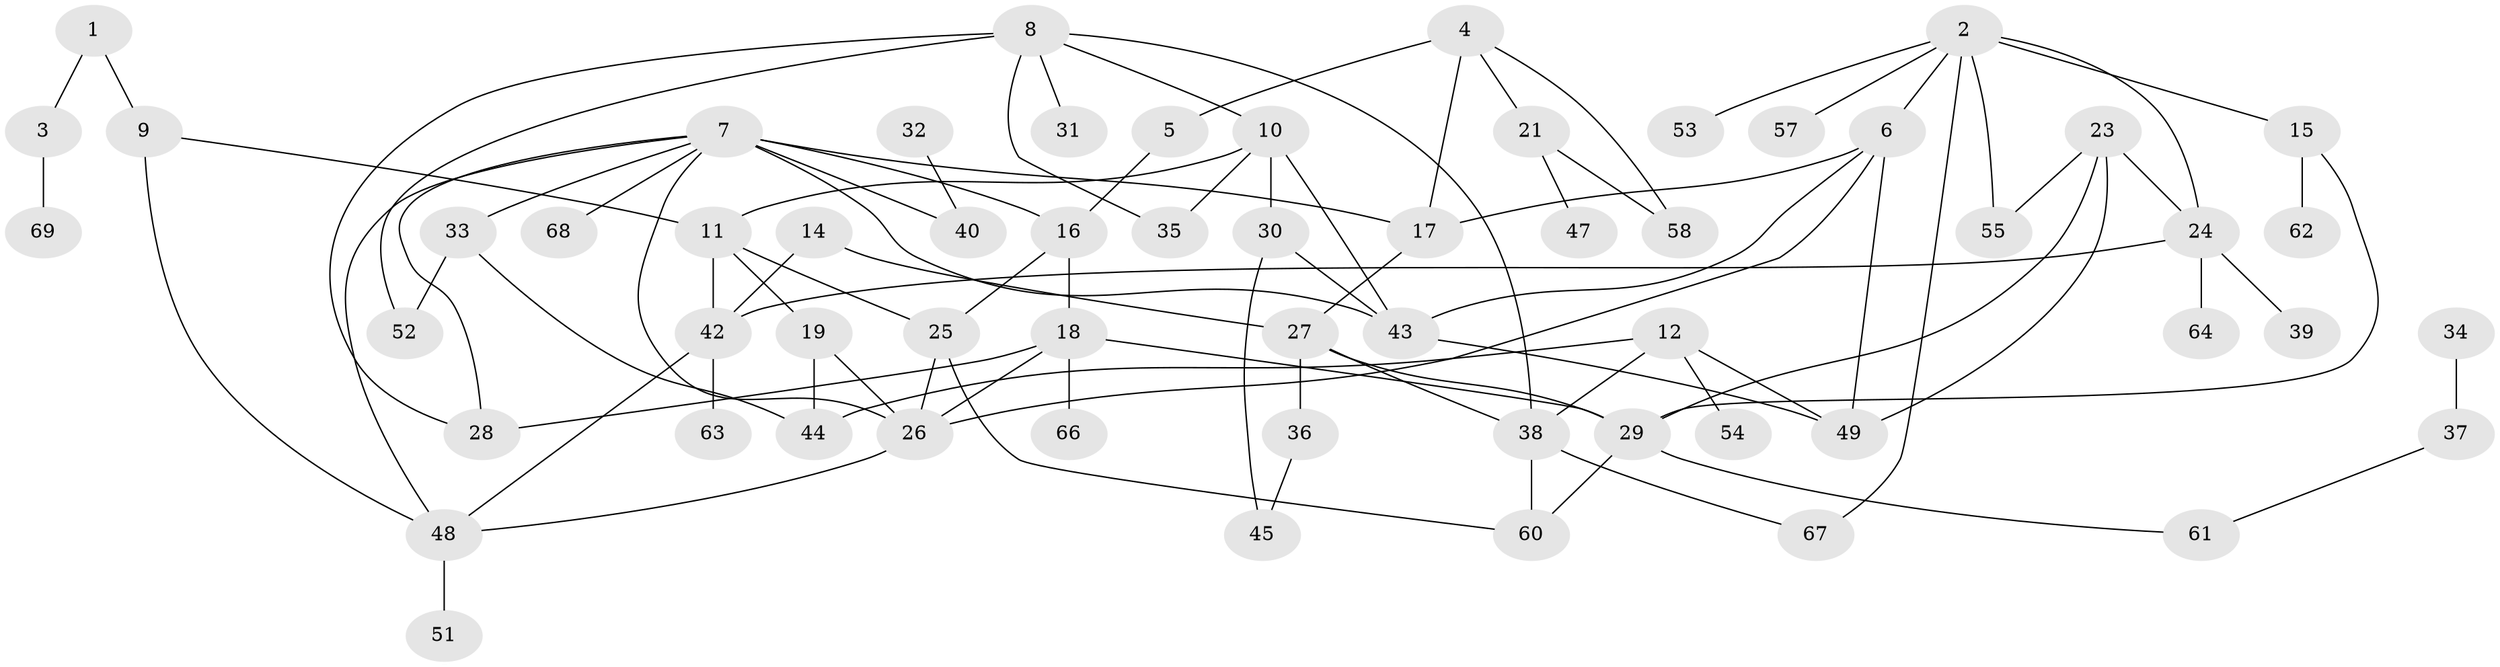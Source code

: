 // original degree distribution, {2: 0.3028169014084507, 6: 0.028169014084507043, 1: 0.22535211267605634, 3: 0.2112676056338028, 4: 0.14084507042253522, 0: 0.06338028169014084, 5: 0.028169014084507043}
// Generated by graph-tools (version 1.1) at 2025/33/03/09/25 02:33:32]
// undirected, 60 vertices, 91 edges
graph export_dot {
graph [start="1"]
  node [color=gray90,style=filled];
  1;
  2;
  3;
  4;
  5;
  6;
  7;
  8;
  9;
  10;
  11;
  12;
  14;
  15;
  16;
  17;
  18;
  19;
  21;
  23;
  24;
  25;
  26;
  27;
  28;
  29;
  30;
  31;
  32;
  33;
  34;
  35;
  36;
  37;
  38;
  39;
  40;
  42;
  43;
  44;
  45;
  47;
  48;
  49;
  51;
  52;
  53;
  54;
  55;
  57;
  58;
  60;
  61;
  62;
  63;
  64;
  66;
  67;
  68;
  69;
  1 -- 3 [weight=1.0];
  1 -- 9 [weight=1.0];
  2 -- 6 [weight=1.0];
  2 -- 15 [weight=1.0];
  2 -- 24 [weight=1.0];
  2 -- 53 [weight=1.0];
  2 -- 55 [weight=1.0];
  2 -- 57 [weight=1.0];
  2 -- 67 [weight=1.0];
  3 -- 69 [weight=1.0];
  4 -- 5 [weight=1.0];
  4 -- 17 [weight=1.0];
  4 -- 21 [weight=1.0];
  4 -- 58 [weight=1.0];
  5 -- 16 [weight=1.0];
  6 -- 17 [weight=1.0];
  6 -- 26 [weight=1.0];
  6 -- 43 [weight=1.0];
  6 -- 49 [weight=1.0];
  7 -- 16 [weight=1.0];
  7 -- 17 [weight=1.0];
  7 -- 26 [weight=1.0];
  7 -- 28 [weight=1.0];
  7 -- 33 [weight=1.0];
  7 -- 40 [weight=1.0];
  7 -- 43 [weight=2.0];
  7 -- 48 [weight=1.0];
  7 -- 68 [weight=1.0];
  8 -- 10 [weight=1.0];
  8 -- 28 [weight=1.0];
  8 -- 31 [weight=1.0];
  8 -- 35 [weight=1.0];
  8 -- 38 [weight=1.0];
  8 -- 52 [weight=1.0];
  9 -- 11 [weight=1.0];
  9 -- 48 [weight=1.0];
  10 -- 11 [weight=1.0];
  10 -- 30 [weight=1.0];
  10 -- 35 [weight=1.0];
  10 -- 43 [weight=1.0];
  11 -- 19 [weight=1.0];
  11 -- 25 [weight=1.0];
  11 -- 42 [weight=1.0];
  12 -- 38 [weight=1.0];
  12 -- 44 [weight=1.0];
  12 -- 49 [weight=1.0];
  12 -- 54 [weight=1.0];
  14 -- 27 [weight=1.0];
  14 -- 42 [weight=1.0];
  15 -- 29 [weight=1.0];
  15 -- 62 [weight=1.0];
  16 -- 18 [weight=1.0];
  16 -- 25 [weight=1.0];
  17 -- 27 [weight=1.0];
  18 -- 26 [weight=1.0];
  18 -- 28 [weight=1.0];
  18 -- 29 [weight=1.0];
  18 -- 66 [weight=1.0];
  19 -- 26 [weight=1.0];
  19 -- 44 [weight=1.0];
  21 -- 47 [weight=1.0];
  21 -- 58 [weight=2.0];
  23 -- 24 [weight=1.0];
  23 -- 29 [weight=1.0];
  23 -- 49 [weight=1.0];
  23 -- 55 [weight=1.0];
  24 -- 39 [weight=1.0];
  24 -- 42 [weight=1.0];
  24 -- 64 [weight=1.0];
  25 -- 26 [weight=1.0];
  25 -- 60 [weight=1.0];
  26 -- 48 [weight=1.0];
  27 -- 29 [weight=1.0];
  27 -- 36 [weight=1.0];
  27 -- 38 [weight=1.0];
  29 -- 60 [weight=1.0];
  29 -- 61 [weight=1.0];
  30 -- 43 [weight=1.0];
  30 -- 45 [weight=1.0];
  32 -- 40 [weight=1.0];
  33 -- 44 [weight=1.0];
  33 -- 52 [weight=1.0];
  34 -- 37 [weight=2.0];
  36 -- 45 [weight=1.0];
  37 -- 61 [weight=1.0];
  38 -- 60 [weight=2.0];
  38 -- 67 [weight=1.0];
  42 -- 48 [weight=1.0];
  42 -- 63 [weight=1.0];
  43 -- 49 [weight=1.0];
  48 -- 51 [weight=1.0];
}
